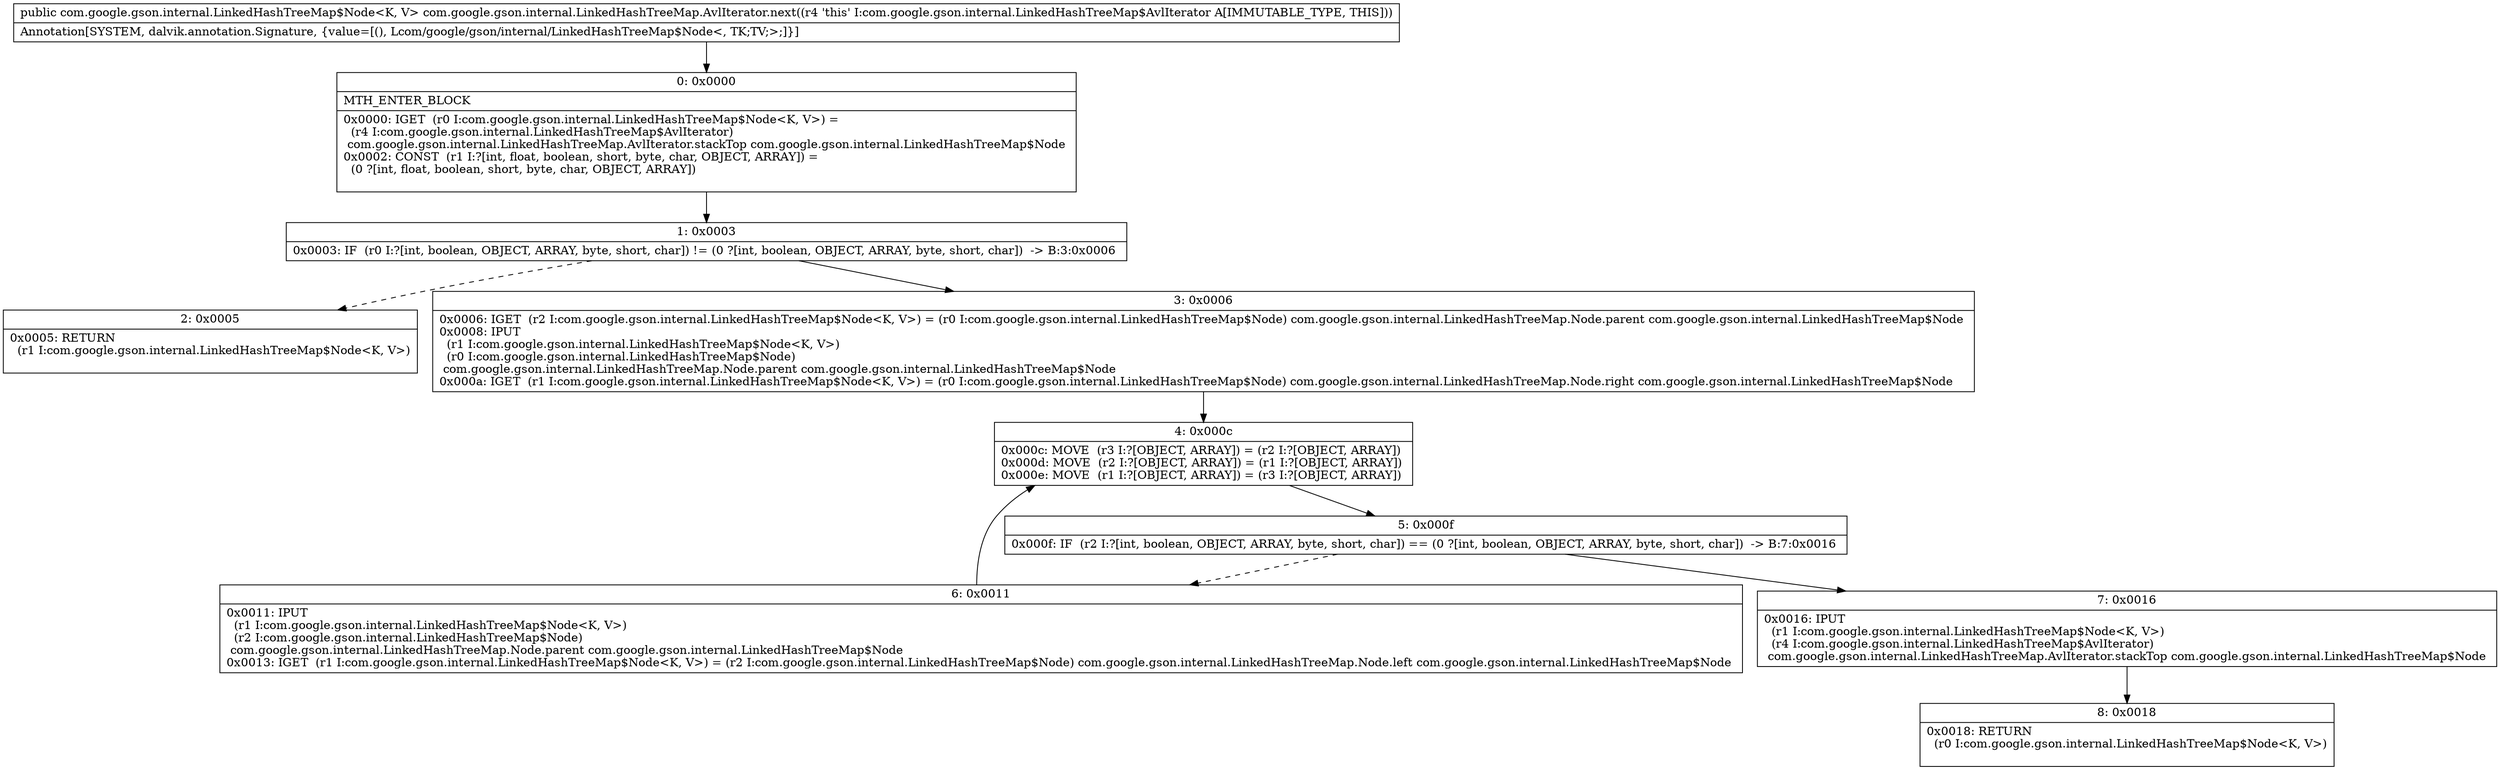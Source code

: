 digraph "CFG forcom.google.gson.internal.LinkedHashTreeMap.AvlIterator.next()Lcom\/google\/gson\/internal\/LinkedHashTreeMap$Node;" {
Node_0 [shape=record,label="{0\:\ 0x0000|MTH_ENTER_BLOCK\l|0x0000: IGET  (r0 I:com.google.gson.internal.LinkedHashTreeMap$Node\<K, V\>) = \l  (r4 I:com.google.gson.internal.LinkedHashTreeMap$AvlIterator)\l com.google.gson.internal.LinkedHashTreeMap.AvlIterator.stackTop com.google.gson.internal.LinkedHashTreeMap$Node \l0x0002: CONST  (r1 I:?[int, float, boolean, short, byte, char, OBJECT, ARRAY]) = \l  (0 ?[int, float, boolean, short, byte, char, OBJECT, ARRAY])\l \l}"];
Node_1 [shape=record,label="{1\:\ 0x0003|0x0003: IF  (r0 I:?[int, boolean, OBJECT, ARRAY, byte, short, char]) != (0 ?[int, boolean, OBJECT, ARRAY, byte, short, char])  \-\> B:3:0x0006 \l}"];
Node_2 [shape=record,label="{2\:\ 0x0005|0x0005: RETURN  \l  (r1 I:com.google.gson.internal.LinkedHashTreeMap$Node\<K, V\>)\l \l}"];
Node_3 [shape=record,label="{3\:\ 0x0006|0x0006: IGET  (r2 I:com.google.gson.internal.LinkedHashTreeMap$Node\<K, V\>) = (r0 I:com.google.gson.internal.LinkedHashTreeMap$Node) com.google.gson.internal.LinkedHashTreeMap.Node.parent com.google.gson.internal.LinkedHashTreeMap$Node \l0x0008: IPUT  \l  (r1 I:com.google.gson.internal.LinkedHashTreeMap$Node\<K, V\>)\l  (r0 I:com.google.gson.internal.LinkedHashTreeMap$Node)\l com.google.gson.internal.LinkedHashTreeMap.Node.parent com.google.gson.internal.LinkedHashTreeMap$Node \l0x000a: IGET  (r1 I:com.google.gson.internal.LinkedHashTreeMap$Node\<K, V\>) = (r0 I:com.google.gson.internal.LinkedHashTreeMap$Node) com.google.gson.internal.LinkedHashTreeMap.Node.right com.google.gson.internal.LinkedHashTreeMap$Node \l}"];
Node_4 [shape=record,label="{4\:\ 0x000c|0x000c: MOVE  (r3 I:?[OBJECT, ARRAY]) = (r2 I:?[OBJECT, ARRAY]) \l0x000d: MOVE  (r2 I:?[OBJECT, ARRAY]) = (r1 I:?[OBJECT, ARRAY]) \l0x000e: MOVE  (r1 I:?[OBJECT, ARRAY]) = (r3 I:?[OBJECT, ARRAY]) \l}"];
Node_5 [shape=record,label="{5\:\ 0x000f|0x000f: IF  (r2 I:?[int, boolean, OBJECT, ARRAY, byte, short, char]) == (0 ?[int, boolean, OBJECT, ARRAY, byte, short, char])  \-\> B:7:0x0016 \l}"];
Node_6 [shape=record,label="{6\:\ 0x0011|0x0011: IPUT  \l  (r1 I:com.google.gson.internal.LinkedHashTreeMap$Node\<K, V\>)\l  (r2 I:com.google.gson.internal.LinkedHashTreeMap$Node)\l com.google.gson.internal.LinkedHashTreeMap.Node.parent com.google.gson.internal.LinkedHashTreeMap$Node \l0x0013: IGET  (r1 I:com.google.gson.internal.LinkedHashTreeMap$Node\<K, V\>) = (r2 I:com.google.gson.internal.LinkedHashTreeMap$Node) com.google.gson.internal.LinkedHashTreeMap.Node.left com.google.gson.internal.LinkedHashTreeMap$Node \l}"];
Node_7 [shape=record,label="{7\:\ 0x0016|0x0016: IPUT  \l  (r1 I:com.google.gson.internal.LinkedHashTreeMap$Node\<K, V\>)\l  (r4 I:com.google.gson.internal.LinkedHashTreeMap$AvlIterator)\l com.google.gson.internal.LinkedHashTreeMap.AvlIterator.stackTop com.google.gson.internal.LinkedHashTreeMap$Node \l}"];
Node_8 [shape=record,label="{8\:\ 0x0018|0x0018: RETURN  \l  (r0 I:com.google.gson.internal.LinkedHashTreeMap$Node\<K, V\>)\l \l}"];
MethodNode[shape=record,label="{public com.google.gson.internal.LinkedHashTreeMap$Node\<K, V\> com.google.gson.internal.LinkedHashTreeMap.AvlIterator.next((r4 'this' I:com.google.gson.internal.LinkedHashTreeMap$AvlIterator A[IMMUTABLE_TYPE, THIS]))  | Annotation[SYSTEM, dalvik.annotation.Signature, \{value=[(), Lcom\/google\/gson\/internal\/LinkedHashTreeMap$Node\<, TK;TV;\>;]\}]\l}"];
MethodNode -> Node_0;
Node_0 -> Node_1;
Node_1 -> Node_2[style=dashed];
Node_1 -> Node_3;
Node_3 -> Node_4;
Node_4 -> Node_5;
Node_5 -> Node_6[style=dashed];
Node_5 -> Node_7;
Node_6 -> Node_4;
Node_7 -> Node_8;
}


